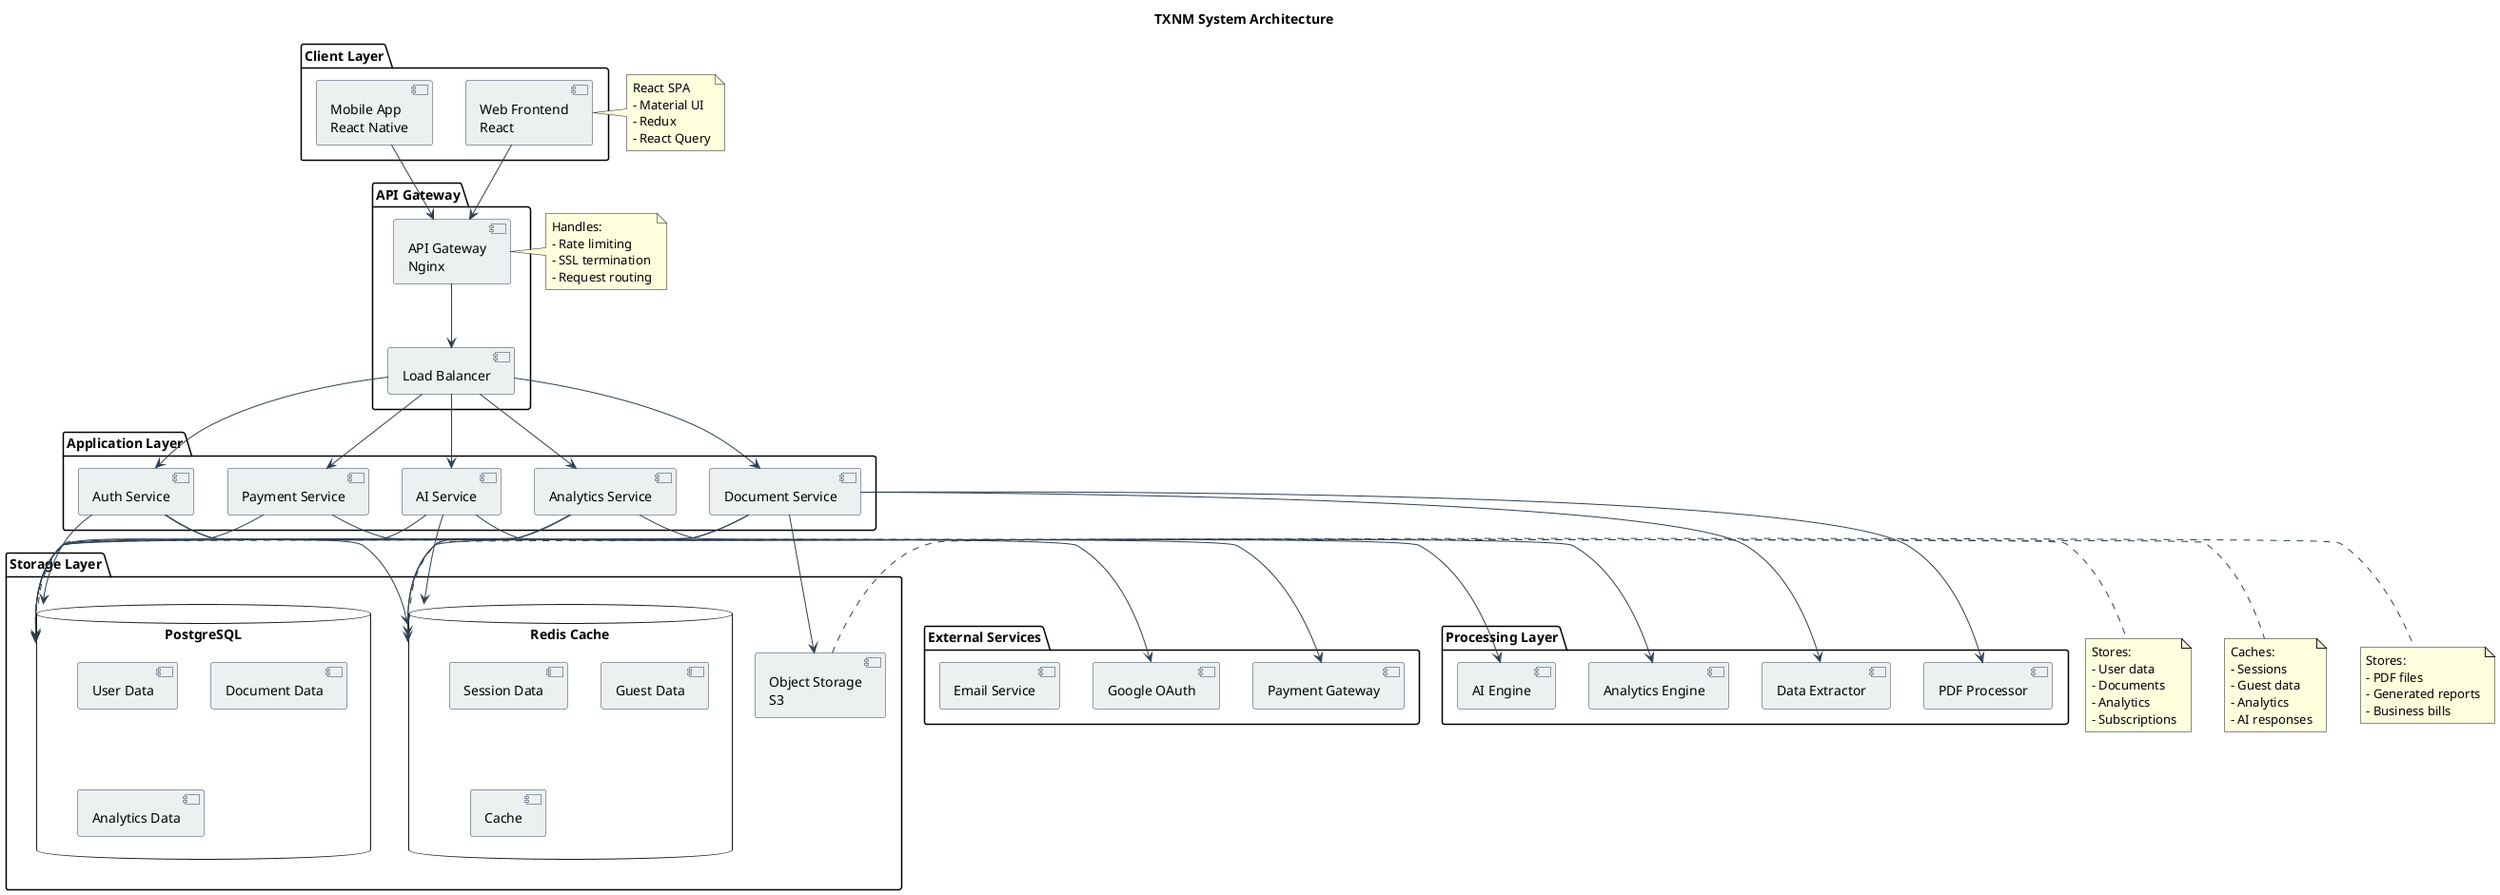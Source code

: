 @startuml System Architecture
title TXNM System Architecture

' Styling
skinparam component {
    BackgroundColor #ECF0F1
    BorderColor #2C3E50
    ArrowColor #2C3E50
}

' Layers
package "Client Layer" {
    [Web Frontend\nReact] as frontend
    [Mobile App\nReact Native] as mobile
}

package "API Gateway" {
    [API Gateway\nNginx] as gateway
    [Load Balancer] as lb
}

package "Application Layer" {
    [Auth Service] as auth
    [Document Service] as doc
    [Analytics Service] as analytics
    [AI Service] as ai
    [Payment Service] as payment
}

package "Processing Layer" {
    [PDF Processor] as pdf
    [Data Extractor] as extractor
    [Analytics Engine] as engine
    [AI Engine] as ai_engine
}

package "Storage Layer" {
    database "PostgreSQL" as db {
        [User Data]
        [Document Data]
        [Analytics Data]
    }
    
    database "Redis Cache" as redis {
        [Session Data]
        [Guest Data]
        [Cache]
    }
    
    [Object Storage\nS3] as s3
}

package "External Services" {
    [Google OAuth] as google
    [Payment Gateway] as payment_gateway
    [Email Service] as email
}

' Relationships
frontend --> gateway
mobile --> gateway
gateway --> lb
lb --> auth
lb --> doc
lb --> analytics
lb --> ai
lb --> payment

auth --> google
auth --> redis
auth --> db

doc --> pdf
doc --> extractor
doc --> s3
doc --> redis
doc --> db

analytics --> engine
analytics --> db
analytics --> redis

ai --> ai_engine
ai --> db
ai --> redis

payment --> payment_gateway
payment --> db

' Notes
note right of frontend
  React SPA
  - Material UI
  - Redux
  - React Query
end note

note right of gateway
  Handles:
  - Rate limiting
  - SSL termination
  - Request routing
end note

note right of db
  Stores:
  - User data
  - Documents
  - Analytics
  - Subscriptions
end note

note right of redis
  Caches:
  - Sessions
  - Guest data
  - Analytics
  - AI responses
end note

note right of s3
  Stores:
  - PDF files
  - Generated reports
  - Business bills
end note

@enduml 